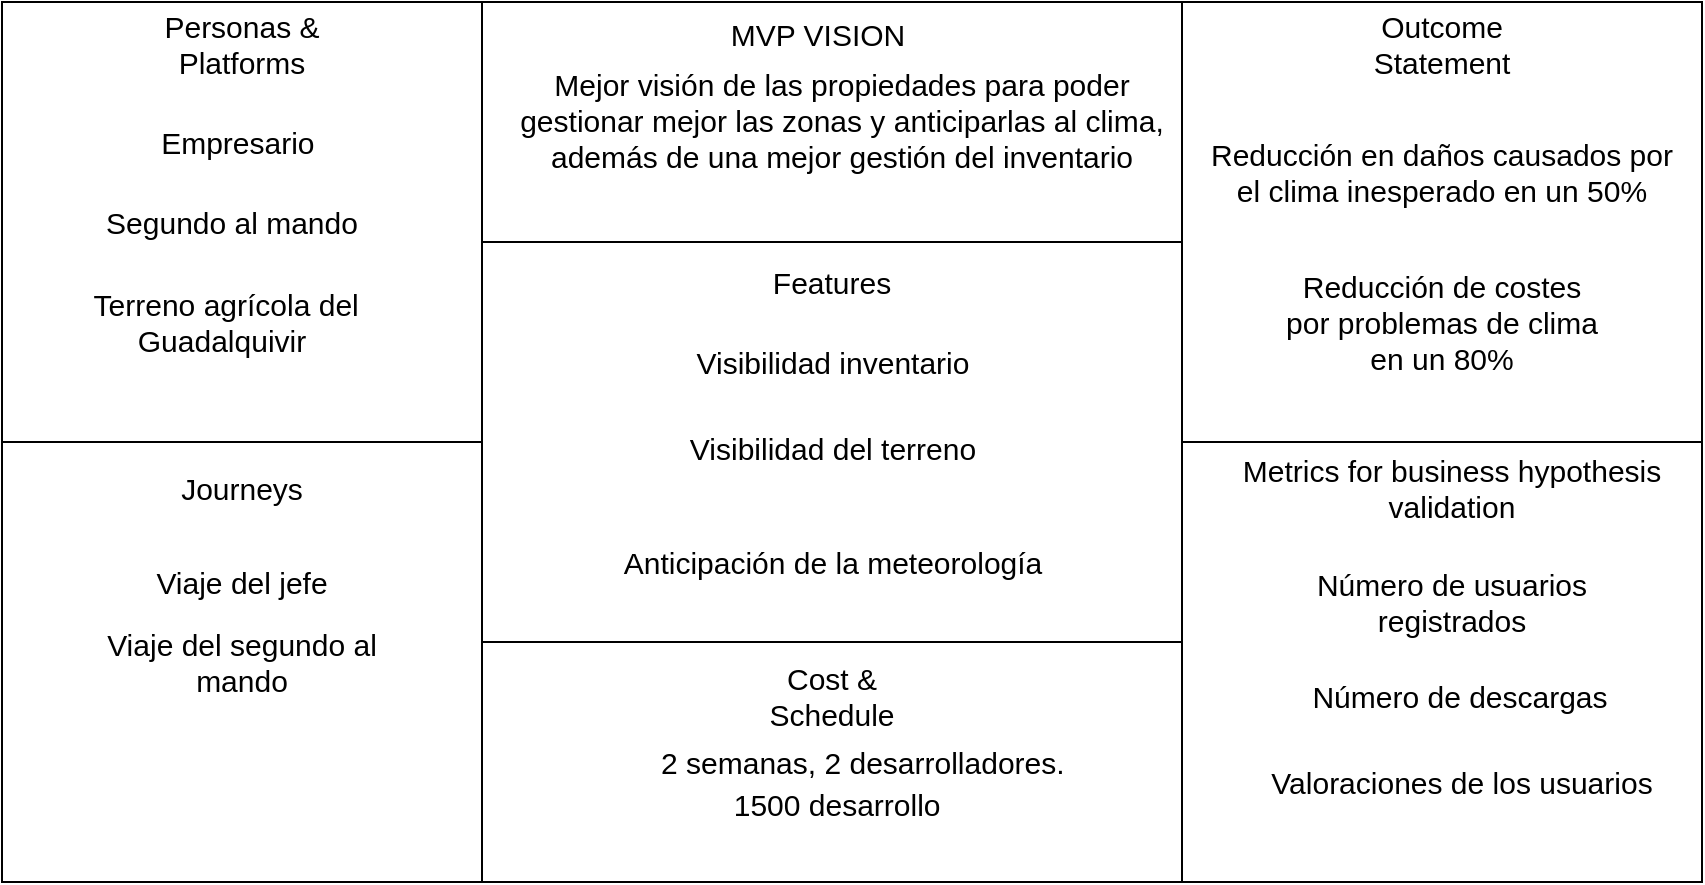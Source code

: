 <mxfile version="13.9.7" type="device"><diagram id="o4l2Ozv9joW7l1dov8CB" name="Page-1"><mxGraphModel dx="71" dy="430" grid="1" gridSize="10" guides="1" tooltips="1" connect="1" arrows="1" fold="1" page="1" pageScale="1" pageWidth="827" pageHeight="1169" math="0" shadow="0"><root><mxCell id="0"/><mxCell id="1" parent="0"/><mxCell id="XkK59sX-nPgElVLBU5pI-1" value="" style="rounded=0;whiteSpace=wrap;html=1;" parent="1" vertex="1"><mxGeometry x="1310" y="50" width="350" height="120" as="geometry"/></mxCell><mxCell id="XkK59sX-nPgElVLBU5pI-2" value="" style="rounded=0;whiteSpace=wrap;html=1;" parent="1" vertex="1"><mxGeometry x="1070" y="50" width="240" height="220" as="geometry"/></mxCell><mxCell id="XkK59sX-nPgElVLBU5pI-5" value="MVP VISION" style="text;html=1;strokeColor=none;fillColor=none;align=center;verticalAlign=middle;whiteSpace=wrap;rounded=0;fontSize=15;" parent="1" vertex="1"><mxGeometry x="1422" y="56" width="112" height="20" as="geometry"/></mxCell><mxCell id="XkK59sX-nPgElVLBU5pI-7" value="" style="rounded=0;whiteSpace=wrap;html=1;" parent="1" vertex="1"><mxGeometry x="1660" y="50" width="260" height="220" as="geometry"/></mxCell><mxCell id="XkK59sX-nPgElVLBU5pI-8" value="" style="rounded=0;whiteSpace=wrap;html=1;" parent="1" vertex="1"><mxGeometry x="1310" y="170" width="350" height="200" as="geometry"/></mxCell><mxCell id="XkK59sX-nPgElVLBU5pI-9" value="" style="rounded=0;whiteSpace=wrap;html=1;" parent="1" vertex="1"><mxGeometry x="1070" y="270" width="240" height="220" as="geometry"/></mxCell><mxCell id="XkK59sX-nPgElVLBU5pI-10" value="" style="rounded=0;whiteSpace=wrap;html=1;" parent="1" vertex="1"><mxGeometry x="1310" y="370" width="350" height="120" as="geometry"/></mxCell><mxCell id="XkK59sX-nPgElVLBU5pI-11" value="" style="rounded=0;whiteSpace=wrap;html=1;" parent="1" vertex="1"><mxGeometry x="1660" y="270" width="260" height="220" as="geometry"/></mxCell><mxCell id="XkK59sX-nPgElVLBU5pI-12" value="Features" style="text;html=1;strokeColor=none;fillColor=none;align=center;verticalAlign=middle;whiteSpace=wrap;rounded=0;fontSize=15;" parent="1" vertex="1"><mxGeometry x="1465" y="180" width="40" height="20" as="geometry"/></mxCell><mxCell id="XkK59sX-nPgElVLBU5pI-13" value="Personas &amp;amp; Platforms" style="text;html=1;strokeColor=none;fillColor=none;align=center;verticalAlign=middle;whiteSpace=wrap;rounded=0;fontSize=15;" parent="1" vertex="1"><mxGeometry x="1130" y="61" width="120" height="20" as="geometry"/></mxCell><mxCell id="XkK59sX-nPgElVLBU5pI-14" value="Cost &amp;amp; Schedule" style="text;html=1;strokeColor=none;fillColor=none;align=center;verticalAlign=middle;whiteSpace=wrap;rounded=0;fontSize=15;" parent="1" vertex="1"><mxGeometry x="1465" y="387" width="40" height="20" as="geometry"/></mxCell><mxCell id="XkK59sX-nPgElVLBU5pI-15" value="Journeys" style="text;html=1;strokeColor=none;fillColor=none;align=center;verticalAlign=middle;whiteSpace=wrap;rounded=0;fontSize=15;" parent="1" vertex="1"><mxGeometry x="1170" y="283" width="40" height="20" as="geometry"/></mxCell><mxCell id="XkK59sX-nPgElVLBU5pI-16" value="Outcome Statement" style="text;html=1;strokeColor=none;fillColor=none;align=center;verticalAlign=middle;whiteSpace=wrap;rounded=0;fontSize=15;" parent="1" vertex="1"><mxGeometry x="1770" y="61" width="40" height="20" as="geometry"/></mxCell><mxCell id="XkK59sX-nPgElVLBU5pI-17" value="Metrics for business hypothesis validation" style="text;html=1;strokeColor=none;fillColor=none;align=center;verticalAlign=middle;whiteSpace=wrap;rounded=0;fontSize=15;" parent="1" vertex="1"><mxGeometry x="1680" y="283" width="230" height="20" as="geometry"/></mxCell><mxCell id="XkK59sX-nPgElVLBU5pI-19" value="Empresario&amp;nbsp;" style="text;html=1;strokeColor=none;fillColor=none;align=center;verticalAlign=middle;whiteSpace=wrap;rounded=0;fontSize=15;" parent="1" vertex="1"><mxGeometry x="1070" y="110" width="240" height="20" as="geometry"/></mxCell><mxCell id="XkK59sX-nPgElVLBU5pI-20" value="&amp;nbsp;Terreno agrícola del Guadalquivir" style="text;html=1;strokeColor=none;fillColor=none;align=center;verticalAlign=middle;whiteSpace=wrap;rounded=0;fontSize=15;" parent="1" vertex="1"><mxGeometry x="1080" y="200" width="200" height="20" as="geometry"/></mxCell><mxCell id="XkK59sX-nPgElVLBU5pI-21" value="Mejor visión de las propiedades para poder gestionar mejor las zonas y anticiparlas al clima, además de una mejor gestión del inventario" style="text;html=1;strokeColor=none;fillColor=none;align=center;verticalAlign=middle;whiteSpace=wrap;rounded=0;fontSize=15;" parent="1" vertex="1"><mxGeometry x="1320" y="99" width="340" height="20" as="geometry"/></mxCell><mxCell id="XkK59sX-nPgElVLBU5pI-25" value="Reducción en daños causados por el clima inesperado en un 50%" style="text;html=1;strokeColor=none;fillColor=none;align=center;verticalAlign=middle;whiteSpace=wrap;rounded=0;fontSize=15;" parent="1" vertex="1"><mxGeometry x="1667" y="110" width="246" height="49" as="geometry"/></mxCell><mxCell id="XkK59sX-nPgElVLBU5pI-26" value="Reducción de costes por problemas de clima en un 80%" style="text;html=1;strokeColor=none;fillColor=none;align=center;verticalAlign=middle;whiteSpace=wrap;rounded=0;fontSize=15;" parent="1" vertex="1"><mxGeometry x="1710" y="200" width="160" height="20" as="geometry"/></mxCell><mxCell id="XkK59sX-nPgElVLBU5pI-28" value="Número de usuarios registrados" style="text;html=1;strokeColor=none;fillColor=none;align=center;verticalAlign=middle;whiteSpace=wrap;rounded=0;fontSize=15;" parent="1" vertex="1"><mxGeometry x="1710" y="340" width="170" height="20" as="geometry"/></mxCell><mxCell id="XkK59sX-nPgElVLBU5pI-29" value="Viaje del jefe" style="text;html=1;strokeColor=none;fillColor=none;align=center;verticalAlign=middle;whiteSpace=wrap;rounded=0;fontSize=15;" parent="1" vertex="1"><mxGeometry x="1130" y="330" width="120" height="20" as="geometry"/></mxCell><mxCell id="XkK59sX-nPgElVLBU5pI-30" value="Viaje del segundo al mando" style="text;html=1;strokeColor=none;fillColor=none;align=center;verticalAlign=middle;whiteSpace=wrap;rounded=0;fontSize=15;" parent="1" vertex="1"><mxGeometry x="1120" y="370" width="140" height="20" as="geometry"/></mxCell><mxCell id="XkK59sX-nPgElVLBU5pI-31" value="Visibilidad inventario" style="text;html=1;strokeColor=none;fillColor=none;align=center;verticalAlign=middle;whiteSpace=wrap;rounded=0;fontSize=15;" parent="1" vertex="1"><mxGeometry x="1392.5" y="220" width="185" height="20" as="geometry"/></mxCell><mxCell id="XkK59sX-nPgElVLBU5pI-32" value="Visibilidad del terreno" style="text;html=1;strokeColor=none;fillColor=none;align=center;verticalAlign=middle;whiteSpace=wrap;rounded=0;fontSize=15;" parent="1" vertex="1"><mxGeometry x="1392.5" y="263" width="185" height="20" as="geometry"/></mxCell><mxCell id="XkK59sX-nPgElVLBU5pI-34" value="Anticipación de la meteorología" style="text;html=1;strokeColor=none;fillColor=none;align=center;verticalAlign=middle;whiteSpace=wrap;rounded=0;fontSize=15;" parent="1" vertex="1"><mxGeometry x="1352.5" y="320" width="265" height="20" as="geometry"/></mxCell><mxCell id="XkK59sX-nPgElVLBU5pI-35" value="2 semanas, 2 desarrolladores.&amp;nbsp;" style="text;html=1;strokeColor=none;fillColor=none;align=center;verticalAlign=middle;whiteSpace=wrap;rounded=0;fontSize=15;" parent="1" vertex="1"><mxGeometry x="1370" y="420" width="265" height="20" as="geometry"/></mxCell><mxCell id="XkK59sX-nPgElVLBU5pI-36" value="&lt;div&gt;&amp;nbsp;1500 desarrollo&lt;/div&gt;&lt;div&gt;&lt;br&gt;&lt;/div&gt;" style="text;html=1;strokeColor=none;fillColor=none;align=center;verticalAlign=middle;whiteSpace=wrap;rounded=0;fontSize=15;" parent="1" vertex="1"><mxGeometry x="1397.5" y="450" width="175" height="20" as="geometry"/></mxCell><mxCell id="XkK59sX-nPgElVLBU5pI-37" value="Número de descargas" style="text;html=1;strokeColor=none;fillColor=none;align=center;verticalAlign=middle;whiteSpace=wrap;rounded=0;fontSize=15;" parent="1" vertex="1"><mxGeometry x="1710" y="387" width="177.5" height="20" as="geometry"/></mxCell><mxCell id="yGqLGZxbKgpnTqAOIX8N-2" value="&lt;font style=&quot;font-size: 15px&quot;&gt;Valoraciones de los usuarios&lt;/font&gt;" style="text;html=1;strokeColor=none;fillColor=none;align=center;verticalAlign=middle;whiteSpace=wrap;rounded=0;" vertex="1" parent="1"><mxGeometry x="1700" y="430" width="200" height="20" as="geometry"/></mxCell><mxCell id="yGqLGZxbKgpnTqAOIX8N-3" value="&lt;span style=&quot;font-size: 15px&quot;&gt;Segundo al mando&lt;/span&gt;" style="text;html=1;strokeColor=none;fillColor=none;align=center;verticalAlign=middle;whiteSpace=wrap;rounded=0;" vertex="1" parent="1"><mxGeometry x="1110" y="150" width="150" height="20" as="geometry"/></mxCell></root></mxGraphModel></diagram></mxfile>